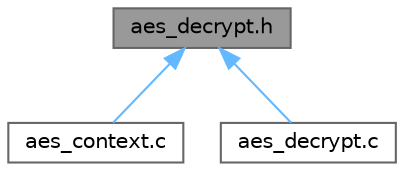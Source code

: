 digraph "aes_decrypt.h"
{
 // LATEX_PDF_SIZE
  bgcolor="transparent";
  edge [fontname=Helvetica,fontsize=10,labelfontname=Helvetica,labelfontsize=10];
  node [fontname=Helvetica,fontsize=10,shape=box,height=0.2,width=0.4];
  Node1 [id="Node000001",label="aes_decrypt.h",height=0.2,width=0.4,color="gray40", fillcolor="grey60", style="filled", fontcolor="black",tooltip="AES block decryption functions (AES-128, AES-192, AES-256) using AES-NI."];
  Node1 -> Node2 [id="edge1_Node000001_Node000002",dir="back",color="steelblue1",style="solid",tooltip=" "];
  Node2 [id="Node000002",label="aes_context.c",height=0.2,width=0.4,color="grey40", fillcolor="white", style="filled",URL="$aes__context_8c.html",tooltip=" "];
  Node1 -> Node3 [id="edge2_Node000001_Node000003",dir="back",color="steelblue1",style="solid",tooltip=" "];
  Node3 [id="Node000003",label="aes_decrypt.c",height=0.2,width=0.4,color="grey40", fillcolor="white", style="filled",URL="$aes__decrypt_8c.html",tooltip=" "];
}
